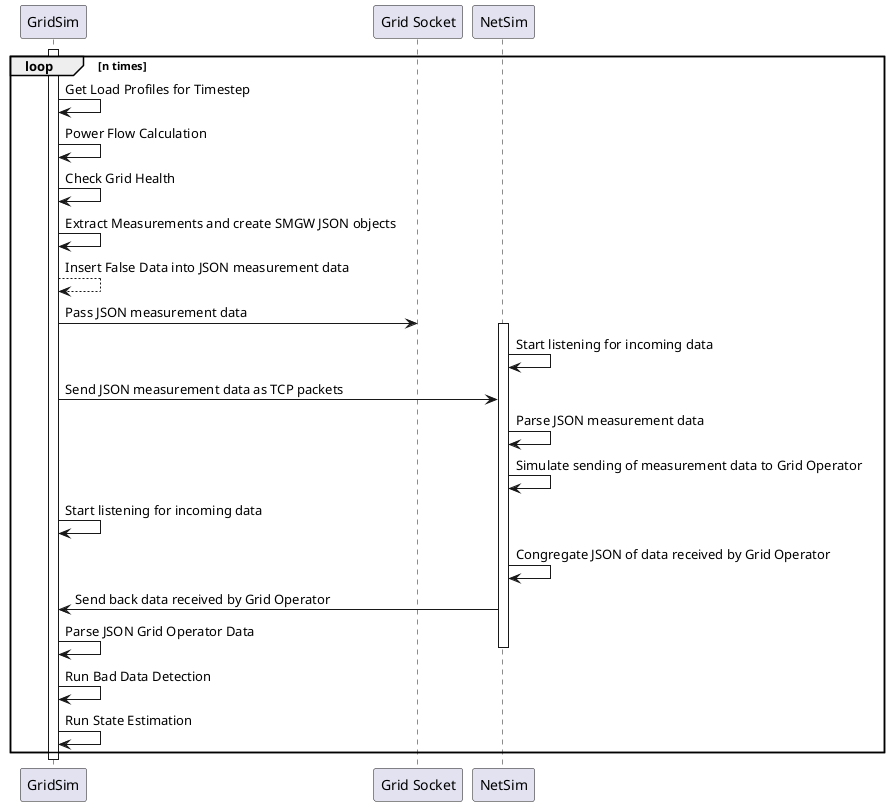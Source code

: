 @startuml
'https://plantuml.com/sequence-diagram

activate GridSim
loop n times
    GridSim -> GridSim: Get Load Profiles for Timestep
    GridSim -> GridSim: Power Flow Calculation
    GridSim -> GridSim: Check Grid Health
    GridSim -> GridSim: Extract Measurements and create SMGW JSON objects
    GridSim --> GridSim: Insert False Data into JSON measurement data
    GridSim -> "Grid Socket": Pass JSON measurement data
    activate NetSim
    NetSim -> NetSim: Start listening for incoming data
    GridSim -> NetSim: Send JSON measurement data as TCP packets
    NetSim -> NetSim: Parse JSON measurement data
    NetSim -> NetSim: Simulate sending of measurement data to Grid Operator
    GridSim -> GridSim: Start listening for incoming data
    NetSim -> NetSim: Congregate JSON of data received by Grid Operator
    NetSim -> GridSim: Send back data received by Grid Operator
    GridSim -> GridSim: Parse JSON Grid Operator Data
    deactivate NetSim
    GridSim -> GridSim: Run Bad Data Detection
    GridSim -> GridSim: Run State Estimation
end
deactivate GridSim
@enduml